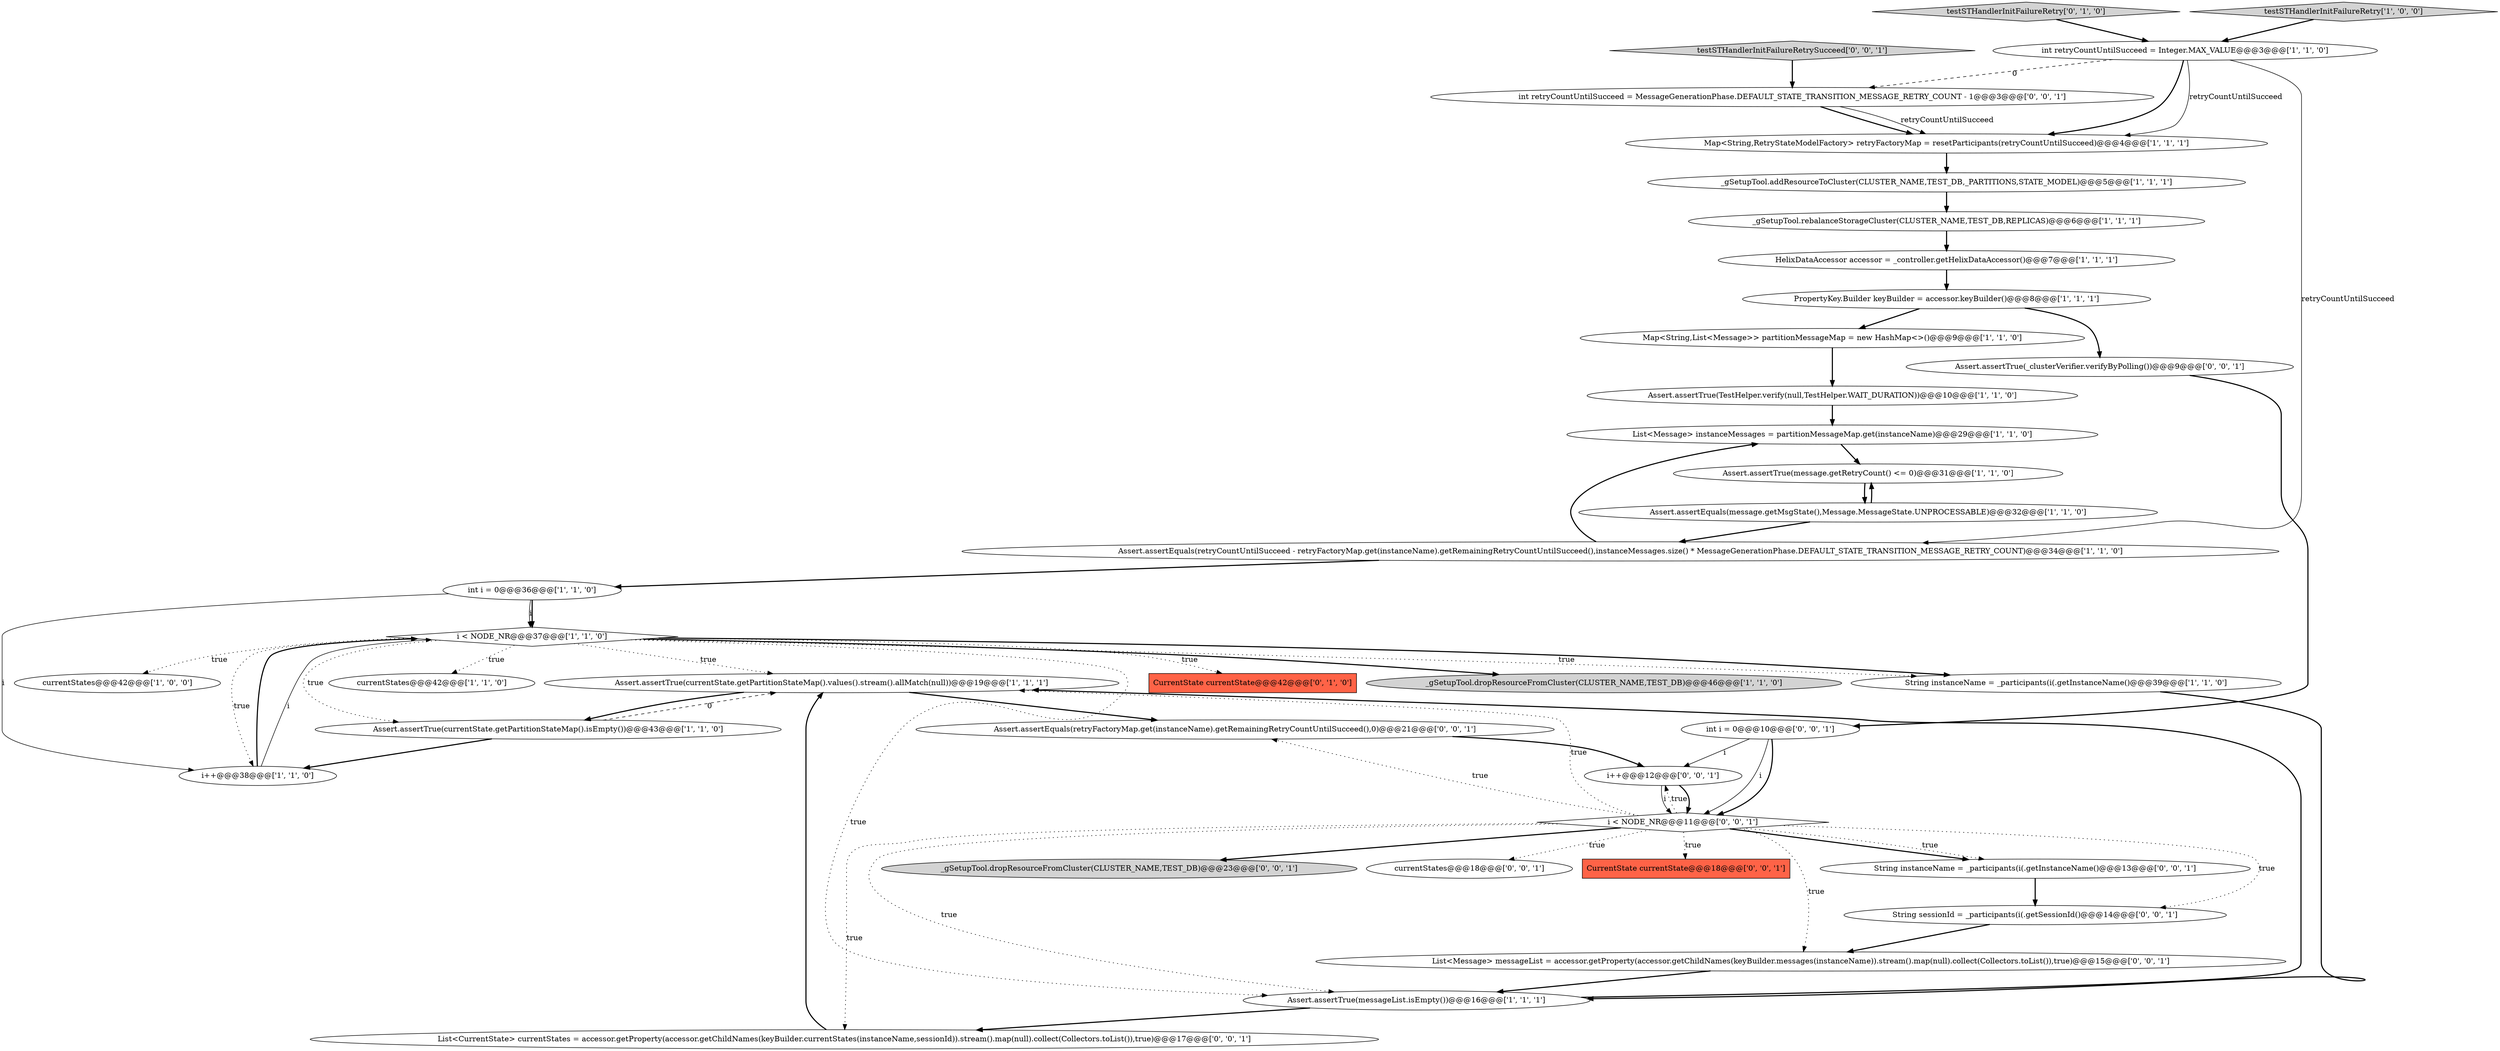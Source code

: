 digraph {
10 [style = filled, label = "Map<String,List<Message>> partitionMessageMap = new HashMap<>()@@@9@@@['1', '1', '0']", fillcolor = white, shape = ellipse image = "AAA0AAABBB1BBB"];
32 [style = filled, label = "i < NODE_NR@@@11@@@['0', '0', '1']", fillcolor = white, shape = diamond image = "AAA0AAABBB3BBB"];
25 [style = filled, label = "String sessionId = _participants(i(.getSessionId()@@@14@@@['0', '0', '1']", fillcolor = white, shape = ellipse image = "AAA0AAABBB3BBB"];
28 [style = filled, label = "_gSetupTool.dropResourceFromCluster(CLUSTER_NAME,TEST_DB)@@@23@@@['0', '0', '1']", fillcolor = lightgray, shape = ellipse image = "AAA0AAABBB3BBB"];
3 [style = filled, label = "currentStates@@@42@@@['1', '0', '0']", fillcolor = white, shape = ellipse image = "AAA0AAABBB1BBB"];
0 [style = filled, label = "_gSetupTool.rebalanceStorageCluster(CLUSTER_NAME,TEST_DB,REPLICAS)@@@6@@@['1', '1', '1']", fillcolor = white, shape = ellipse image = "AAA0AAABBB1BBB"];
5 [style = filled, label = "currentStates@@@42@@@['1', '1', '0']", fillcolor = white, shape = ellipse image = "AAA0AAABBB1BBB"];
38 [style = filled, label = "Assert.assertEquals(retryFactoryMap.get(instanceName).getRemainingRetryCountUntilSucceed(),0)@@@21@@@['0', '0', '1']", fillcolor = white, shape = ellipse image = "AAA0AAABBB3BBB"];
21 [style = filled, label = "Assert.assertEquals(retryCountUntilSucceed - retryFactoryMap.get(instanceName).getRemainingRetryCountUntilSucceed(),instanceMessages.size() * MessageGenerationPhase.DEFAULT_STATE_TRANSITION_MESSAGE_RETRY_COUNT)@@@34@@@['1', '1', '0']", fillcolor = white, shape = ellipse image = "AAA0AAABBB1BBB"];
18 [style = filled, label = "int i = 0@@@36@@@['1', '1', '0']", fillcolor = white, shape = ellipse image = "AAA0AAABBB1BBB"];
30 [style = filled, label = "int retryCountUntilSucceed = MessageGenerationPhase.DEFAULT_STATE_TRANSITION_MESSAGE_RETRY_COUNT - 1@@@3@@@['0', '0', '1']", fillcolor = white, shape = ellipse image = "AAA0AAABBB3BBB"];
11 [style = filled, label = "HelixDataAccessor accessor = _controller.getHelixDataAccessor()@@@7@@@['1', '1', '1']", fillcolor = white, shape = ellipse image = "AAA0AAABBB1BBB"];
16 [style = filled, label = "i < NODE_NR@@@37@@@['1', '1', '0']", fillcolor = white, shape = diamond image = "AAA0AAABBB1BBB"];
34 [style = filled, label = "int i = 0@@@10@@@['0', '0', '1']", fillcolor = white, shape = ellipse image = "AAA0AAABBB3BBB"];
24 [style = filled, label = "testSTHandlerInitFailureRetry['0', '1', '0']", fillcolor = lightgray, shape = diamond image = "AAA0AAABBB2BBB"];
37 [style = filled, label = "String instanceName = _participants(i(.getInstanceName()@@@13@@@['0', '0', '1']", fillcolor = white, shape = ellipse image = "AAA0AAABBB3BBB"];
1 [style = filled, label = "i++@@@38@@@['1', '1', '0']", fillcolor = white, shape = ellipse image = "AAA0AAABBB1BBB"];
23 [style = filled, label = "CurrentState currentState@@@42@@@['0', '1', '0']", fillcolor = tomato, shape = box image = "AAA0AAABBB2BBB"];
9 [style = filled, label = "int retryCountUntilSucceed = Integer.MAX_VALUE@@@3@@@['1', '1', '0']", fillcolor = white, shape = ellipse image = "AAA0AAABBB1BBB"];
7 [style = filled, label = "Assert.assertEquals(message.getMsgState(),Message.MessageState.UNPROCESSABLE)@@@32@@@['1', '1', '0']", fillcolor = white, shape = ellipse image = "AAA0AAABBB1BBB"];
4 [style = filled, label = "Assert.assertTrue(message.getRetryCount() <= 0)@@@31@@@['1', '1', '0']", fillcolor = white, shape = ellipse image = "AAA0AAABBB1BBB"];
35 [style = filled, label = "List<CurrentState> currentStates = accessor.getProperty(accessor.getChildNames(keyBuilder.currentStates(instanceName,sessionId)).stream().map(null).collect(Collectors.toList()),true)@@@17@@@['0', '0', '1']", fillcolor = white, shape = ellipse image = "AAA0AAABBB3BBB"];
13 [style = filled, label = "_gSetupTool.dropResourceFromCluster(CLUSTER_NAME,TEST_DB)@@@46@@@['1', '1', '0']", fillcolor = lightgray, shape = ellipse image = "AAA0AAABBB1BBB"];
2 [style = filled, label = "Assert.assertTrue(currentState.getPartitionStateMap().values().stream().allMatch(null))@@@19@@@['1', '1', '1']", fillcolor = white, shape = ellipse image = "AAA0AAABBB1BBB"];
27 [style = filled, label = "currentStates@@@18@@@['0', '0', '1']", fillcolor = white, shape = ellipse image = "AAA0AAABBB3BBB"];
8 [style = filled, label = "Assert.assertTrue(messageList.isEmpty())@@@16@@@['1', '1', '1']", fillcolor = white, shape = ellipse image = "AAA0AAABBB1BBB"];
17 [style = filled, label = "Map<String,RetryStateModelFactory> retryFactoryMap = resetParticipants(retryCountUntilSucceed)@@@4@@@['1', '1', '1']", fillcolor = white, shape = ellipse image = "AAA0AAABBB1BBB"];
33 [style = filled, label = "testSTHandlerInitFailureRetrySucceed['0', '0', '1']", fillcolor = lightgray, shape = diamond image = "AAA0AAABBB3BBB"];
20 [style = filled, label = "PropertyKey.Builder keyBuilder = accessor.keyBuilder()@@@8@@@['1', '1', '1']", fillcolor = white, shape = ellipse image = "AAA0AAABBB1BBB"];
14 [style = filled, label = "Assert.assertTrue(TestHelper.verify(null,TestHelper.WAIT_DURATION))@@@10@@@['1', '1', '0']", fillcolor = white, shape = ellipse image = "AAA0AAABBB1BBB"];
36 [style = filled, label = "i++@@@12@@@['0', '0', '1']", fillcolor = white, shape = ellipse image = "AAA0AAABBB3BBB"];
29 [style = filled, label = "CurrentState currentState@@@18@@@['0', '0', '1']", fillcolor = tomato, shape = box image = "AAA0AAABBB3BBB"];
15 [style = filled, label = "List<Message> instanceMessages = partitionMessageMap.get(instanceName)@@@29@@@['1', '1', '0']", fillcolor = white, shape = ellipse image = "AAA0AAABBB1BBB"];
26 [style = filled, label = "Assert.assertTrue(_clusterVerifier.verifyByPolling())@@@9@@@['0', '0', '1']", fillcolor = white, shape = ellipse image = "AAA0AAABBB3BBB"];
12 [style = filled, label = "Assert.assertTrue(currentState.getPartitionStateMap().isEmpty())@@@43@@@['1', '1', '0']", fillcolor = white, shape = ellipse image = "AAA0AAABBB1BBB"];
6 [style = filled, label = "_gSetupTool.addResourceToCluster(CLUSTER_NAME,TEST_DB,_PARTITIONS,STATE_MODEL)@@@5@@@['1', '1', '1']", fillcolor = white, shape = ellipse image = "AAA0AAABBB1BBB"];
22 [style = filled, label = "String instanceName = _participants(i(.getInstanceName()@@@39@@@['1', '1', '0']", fillcolor = white, shape = ellipse image = "AAA0AAABBB1BBB"];
31 [style = filled, label = "List<Message> messageList = accessor.getProperty(accessor.getChildNames(keyBuilder.messages(instanceName)).stream().map(null).collect(Collectors.toList()),true)@@@15@@@['0', '0', '1']", fillcolor = white, shape = ellipse image = "AAA0AAABBB3BBB"];
19 [style = filled, label = "testSTHandlerInitFailureRetry['1', '0', '0']", fillcolor = lightgray, shape = diamond image = "AAA0AAABBB1BBB"];
16->22 [style = dotted, label="true"];
9->17 [style = solid, label="retryCountUntilSucceed"];
35->2 [style = bold, label=""];
38->36 [style = bold, label=""];
30->17 [style = solid, label="retryCountUntilSucceed"];
11->20 [style = bold, label=""];
4->7 [style = bold, label=""];
22->8 [style = bold, label=""];
19->9 [style = bold, label=""];
20->10 [style = bold, label=""];
21->15 [style = bold, label=""];
16->2 [style = dotted, label="true"];
32->2 [style = dotted, label="true"];
9->21 [style = solid, label="retryCountUntilSucceed"];
8->35 [style = bold, label=""];
18->1 [style = solid, label="i"];
32->25 [style = dotted, label="true"];
6->0 [style = bold, label=""];
15->4 [style = bold, label=""];
31->8 [style = bold, label=""];
32->37 [style = bold, label=""];
32->31 [style = dotted, label="true"];
34->32 [style = solid, label="i"];
12->1 [style = bold, label=""];
32->36 [style = dotted, label="true"];
16->22 [style = bold, label=""];
12->2 [style = dashed, label="0"];
16->13 [style = bold, label=""];
7->21 [style = bold, label=""];
0->11 [style = bold, label=""];
16->1 [style = dotted, label="true"];
32->27 [style = dotted, label="true"];
16->12 [style = dotted, label="true"];
33->30 [style = bold, label=""];
18->16 [style = solid, label="i"];
8->2 [style = bold, label=""];
36->32 [style = solid, label="i"];
9->30 [style = dashed, label="0"];
17->6 [style = bold, label=""];
32->37 [style = dotted, label="true"];
7->4 [style = bold, label=""];
9->17 [style = bold, label=""];
21->18 [style = bold, label=""];
26->34 [style = bold, label=""];
32->28 [style = bold, label=""];
34->36 [style = solid, label="i"];
18->16 [style = bold, label=""];
32->29 [style = dotted, label="true"];
32->8 [style = dotted, label="true"];
16->23 [style = dotted, label="true"];
32->38 [style = dotted, label="true"];
24->9 [style = bold, label=""];
36->32 [style = bold, label=""];
25->31 [style = bold, label=""];
16->8 [style = dotted, label="true"];
1->16 [style = bold, label=""];
30->17 [style = bold, label=""];
16->5 [style = dotted, label="true"];
32->35 [style = dotted, label="true"];
14->15 [style = bold, label=""];
20->26 [style = bold, label=""];
37->25 [style = bold, label=""];
1->16 [style = solid, label="i"];
10->14 [style = bold, label=""];
2->38 [style = bold, label=""];
16->3 [style = dotted, label="true"];
2->12 [style = bold, label=""];
34->32 [style = bold, label=""];
}

